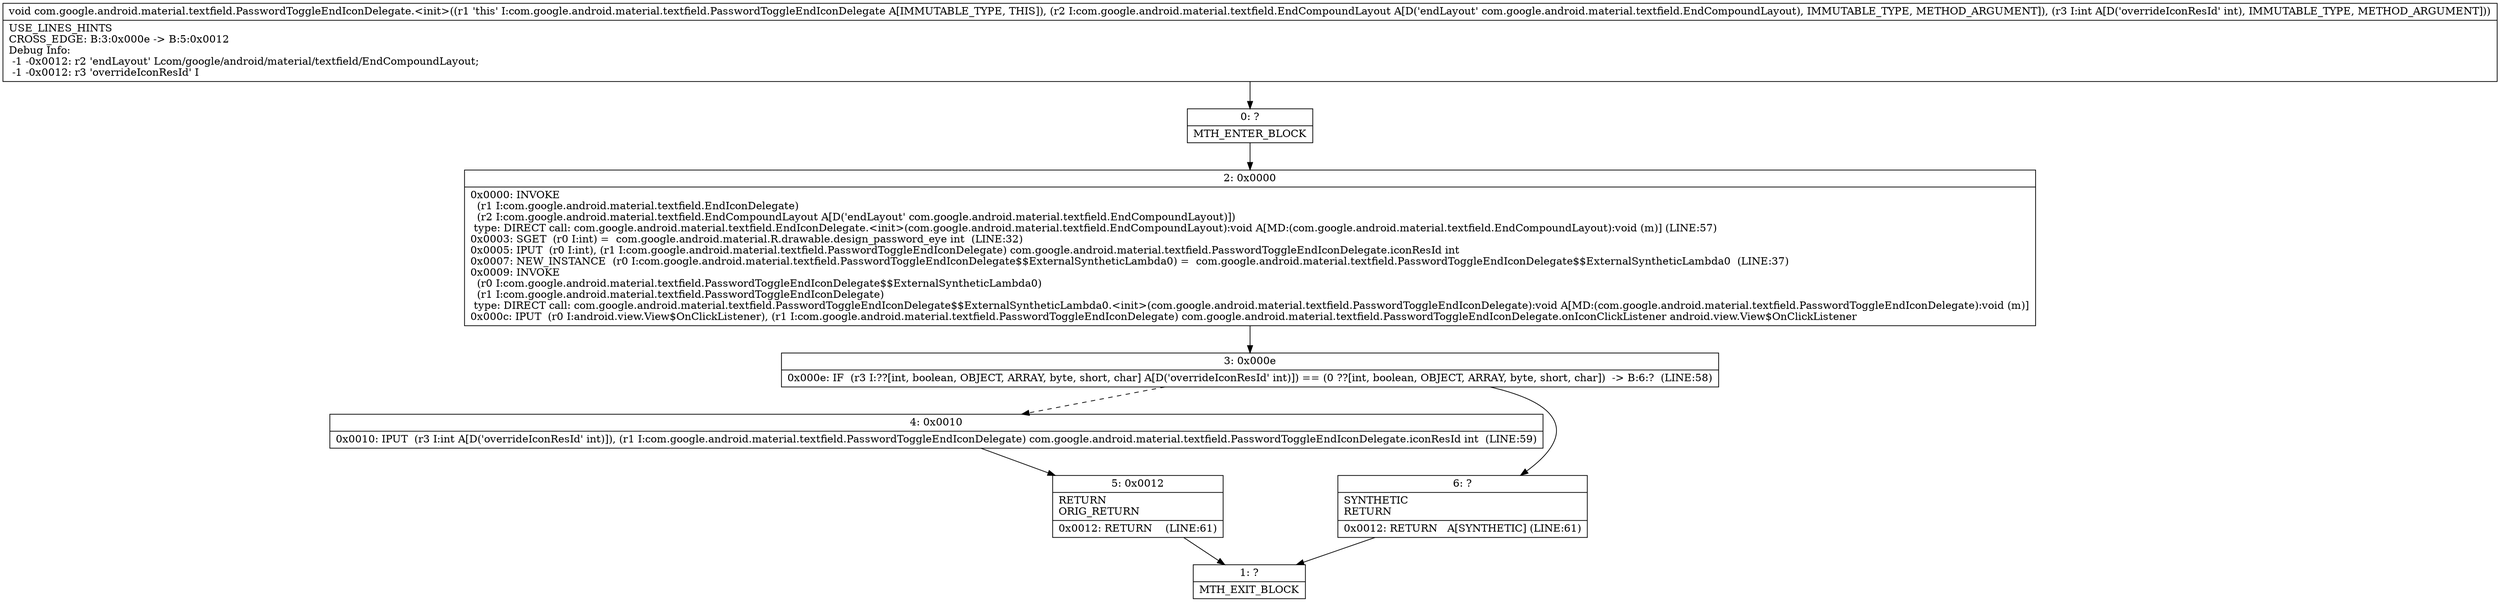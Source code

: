 digraph "CFG forcom.google.android.material.textfield.PasswordToggleEndIconDelegate.\<init\>(Lcom\/google\/android\/material\/textfield\/EndCompoundLayout;I)V" {
Node_0 [shape=record,label="{0\:\ ?|MTH_ENTER_BLOCK\l}"];
Node_2 [shape=record,label="{2\:\ 0x0000|0x0000: INVOKE  \l  (r1 I:com.google.android.material.textfield.EndIconDelegate)\l  (r2 I:com.google.android.material.textfield.EndCompoundLayout A[D('endLayout' com.google.android.material.textfield.EndCompoundLayout)])\l type: DIRECT call: com.google.android.material.textfield.EndIconDelegate.\<init\>(com.google.android.material.textfield.EndCompoundLayout):void A[MD:(com.google.android.material.textfield.EndCompoundLayout):void (m)] (LINE:57)\l0x0003: SGET  (r0 I:int) =  com.google.android.material.R.drawable.design_password_eye int  (LINE:32)\l0x0005: IPUT  (r0 I:int), (r1 I:com.google.android.material.textfield.PasswordToggleEndIconDelegate) com.google.android.material.textfield.PasswordToggleEndIconDelegate.iconResId int \l0x0007: NEW_INSTANCE  (r0 I:com.google.android.material.textfield.PasswordToggleEndIconDelegate$$ExternalSyntheticLambda0) =  com.google.android.material.textfield.PasswordToggleEndIconDelegate$$ExternalSyntheticLambda0  (LINE:37)\l0x0009: INVOKE  \l  (r0 I:com.google.android.material.textfield.PasswordToggleEndIconDelegate$$ExternalSyntheticLambda0)\l  (r1 I:com.google.android.material.textfield.PasswordToggleEndIconDelegate)\l type: DIRECT call: com.google.android.material.textfield.PasswordToggleEndIconDelegate$$ExternalSyntheticLambda0.\<init\>(com.google.android.material.textfield.PasswordToggleEndIconDelegate):void A[MD:(com.google.android.material.textfield.PasswordToggleEndIconDelegate):void (m)]\l0x000c: IPUT  (r0 I:android.view.View$OnClickListener), (r1 I:com.google.android.material.textfield.PasswordToggleEndIconDelegate) com.google.android.material.textfield.PasswordToggleEndIconDelegate.onIconClickListener android.view.View$OnClickListener \l}"];
Node_3 [shape=record,label="{3\:\ 0x000e|0x000e: IF  (r3 I:??[int, boolean, OBJECT, ARRAY, byte, short, char] A[D('overrideIconResId' int)]) == (0 ??[int, boolean, OBJECT, ARRAY, byte, short, char])  \-\> B:6:?  (LINE:58)\l}"];
Node_4 [shape=record,label="{4\:\ 0x0010|0x0010: IPUT  (r3 I:int A[D('overrideIconResId' int)]), (r1 I:com.google.android.material.textfield.PasswordToggleEndIconDelegate) com.google.android.material.textfield.PasswordToggleEndIconDelegate.iconResId int  (LINE:59)\l}"];
Node_5 [shape=record,label="{5\:\ 0x0012|RETURN\lORIG_RETURN\l|0x0012: RETURN    (LINE:61)\l}"];
Node_1 [shape=record,label="{1\:\ ?|MTH_EXIT_BLOCK\l}"];
Node_6 [shape=record,label="{6\:\ ?|SYNTHETIC\lRETURN\l|0x0012: RETURN   A[SYNTHETIC] (LINE:61)\l}"];
MethodNode[shape=record,label="{void com.google.android.material.textfield.PasswordToggleEndIconDelegate.\<init\>((r1 'this' I:com.google.android.material.textfield.PasswordToggleEndIconDelegate A[IMMUTABLE_TYPE, THIS]), (r2 I:com.google.android.material.textfield.EndCompoundLayout A[D('endLayout' com.google.android.material.textfield.EndCompoundLayout), IMMUTABLE_TYPE, METHOD_ARGUMENT]), (r3 I:int A[D('overrideIconResId' int), IMMUTABLE_TYPE, METHOD_ARGUMENT]))  | USE_LINES_HINTS\lCROSS_EDGE: B:3:0x000e \-\> B:5:0x0012\lDebug Info:\l  \-1 \-0x0012: r2 'endLayout' Lcom\/google\/android\/material\/textfield\/EndCompoundLayout;\l  \-1 \-0x0012: r3 'overrideIconResId' I\l}"];
MethodNode -> Node_0;Node_0 -> Node_2;
Node_2 -> Node_3;
Node_3 -> Node_4[style=dashed];
Node_3 -> Node_6;
Node_4 -> Node_5;
Node_5 -> Node_1;
Node_6 -> Node_1;
}

